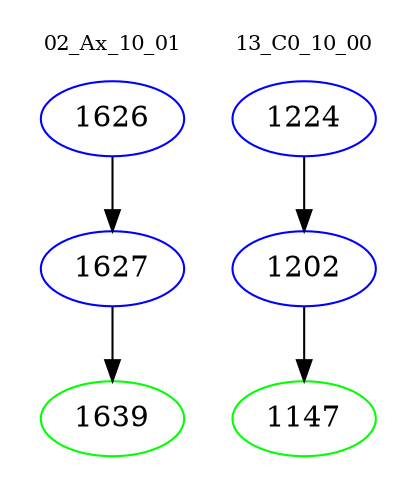 digraph{
subgraph cluster_0 {
color = white
label = "02_Ax_10_01";
fontsize=10;
T0_1626 [label="1626", color="blue"]
T0_1626 -> T0_1627 [color="black"]
T0_1627 [label="1627", color="blue"]
T0_1627 -> T0_1639 [color="black"]
T0_1639 [label="1639", color="green"]
}
subgraph cluster_1 {
color = white
label = "13_C0_10_00";
fontsize=10;
T1_1224 [label="1224", color="blue"]
T1_1224 -> T1_1202 [color="black"]
T1_1202 [label="1202", color="blue"]
T1_1202 -> T1_1147 [color="black"]
T1_1147 [label="1147", color="green"]
}
}
